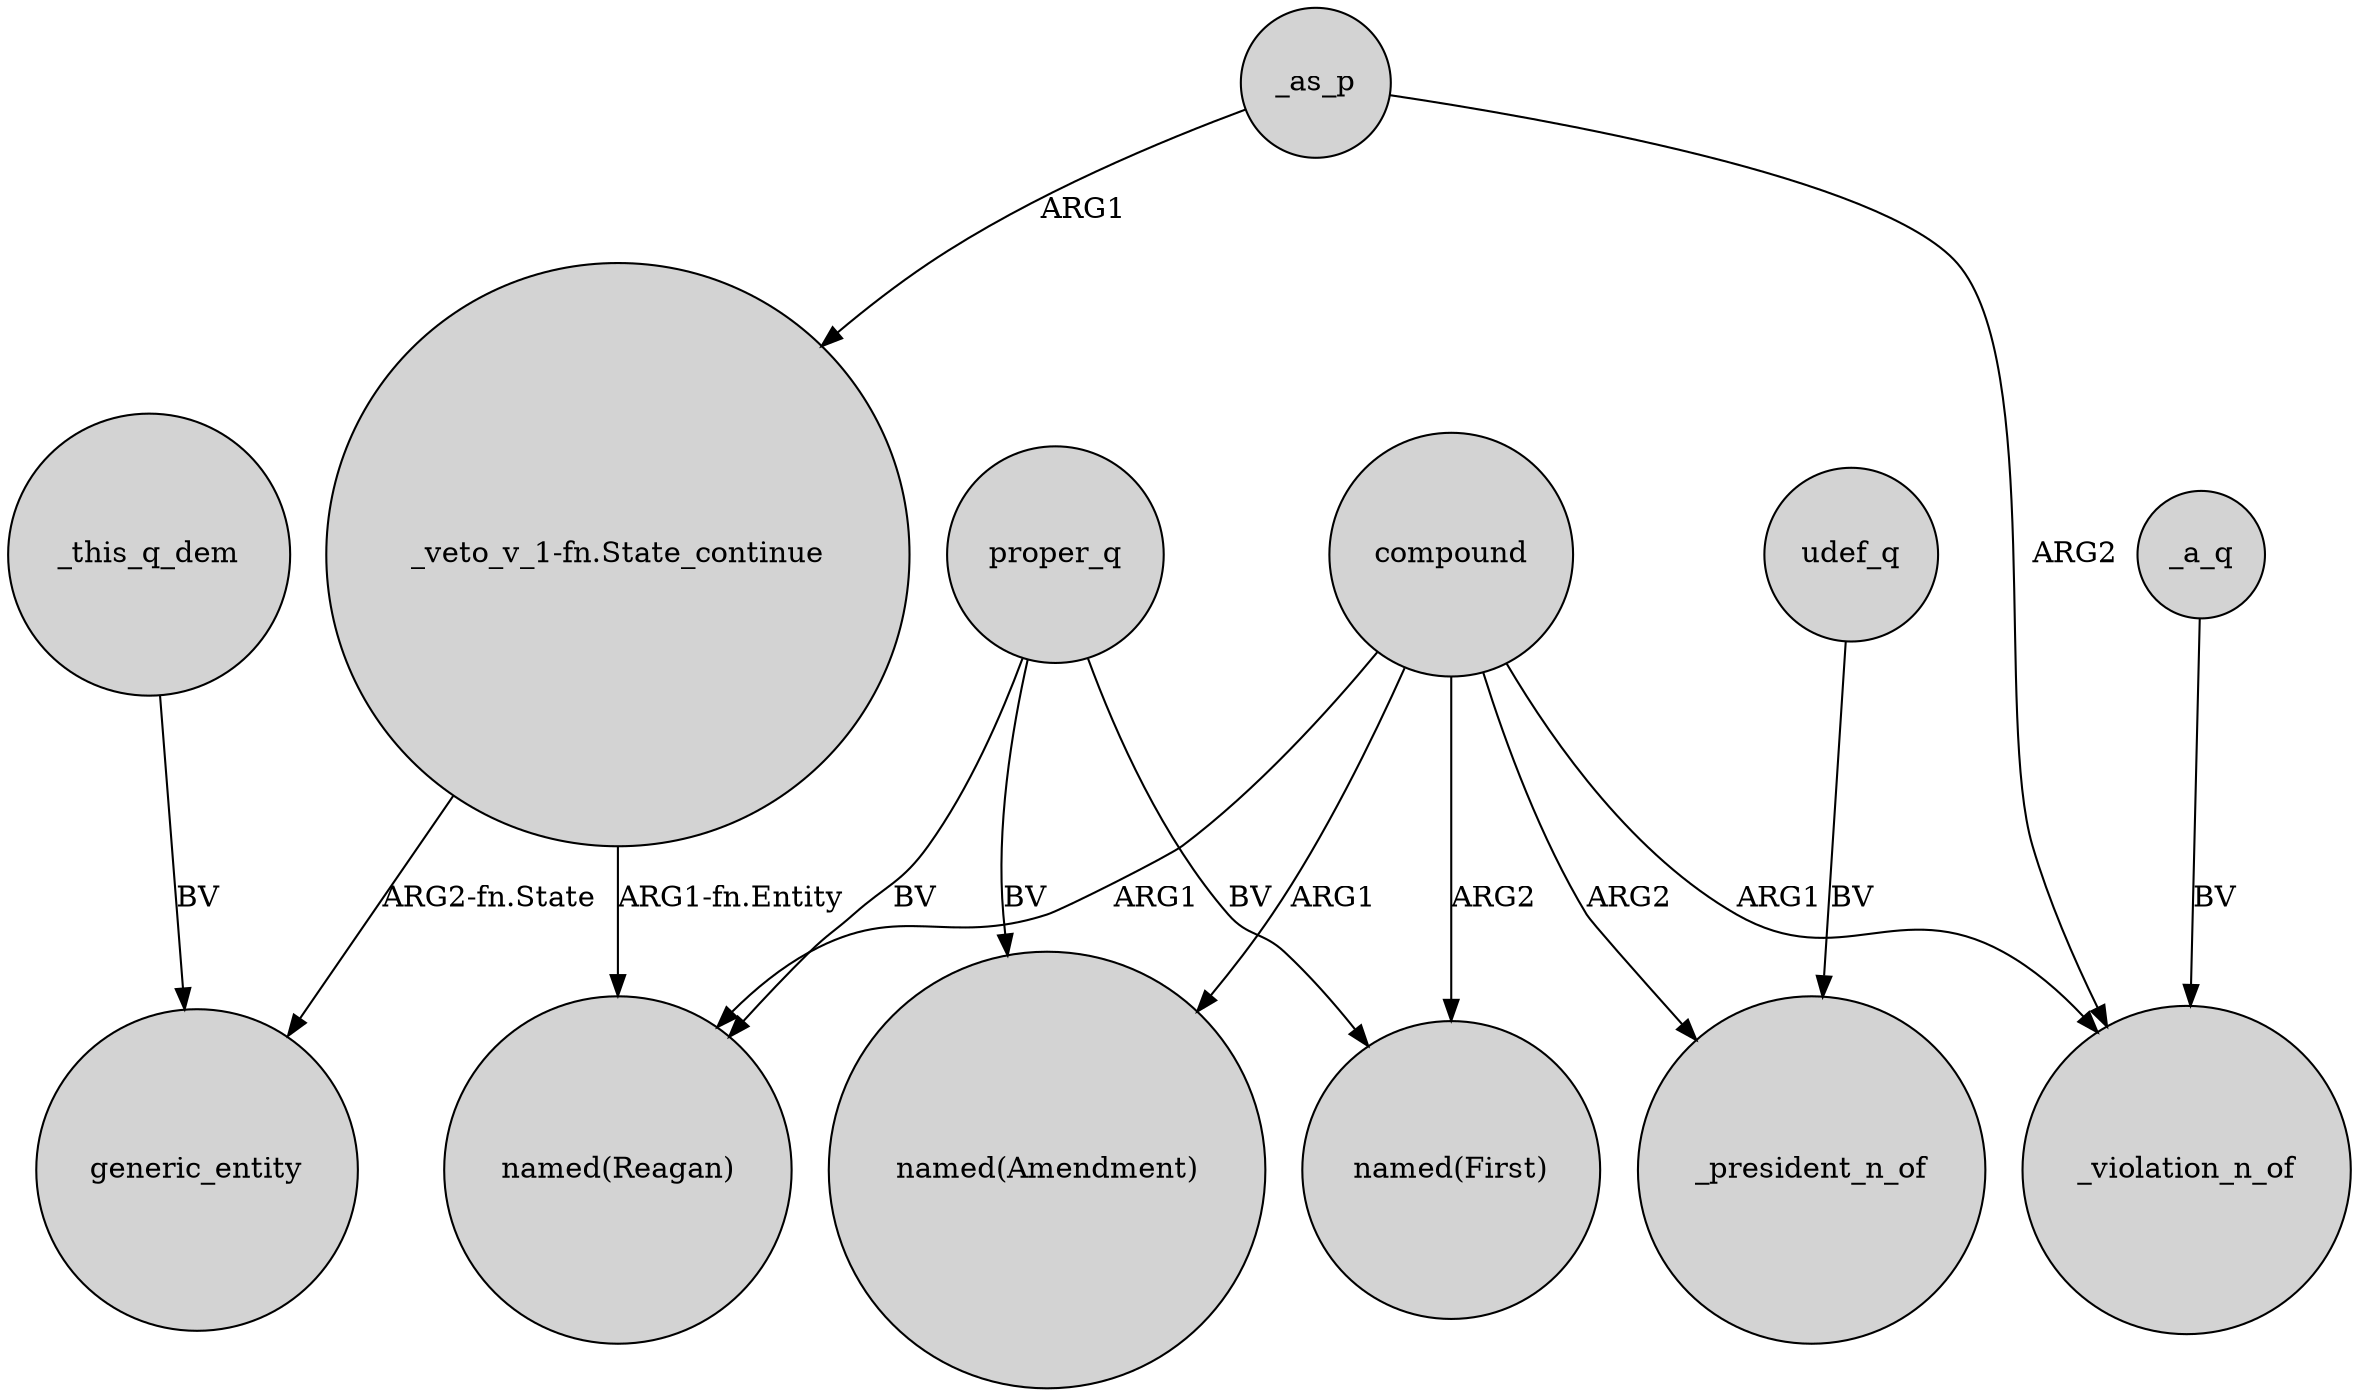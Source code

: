 digraph {
	node [shape=circle style=filled]
	proper_q -> "named(First)" [label=BV]
	"_veto_v_1-fn.State_continue" -> "named(Reagan)" [label="ARG1-fn.Entity"]
	compound -> "named(Reagan)" [label=ARG1]
	proper_q -> "named(Reagan)" [label=BV]
	compound -> "named(Amendment)" [label=ARG1]
	compound -> _president_n_of [label=ARG2]
	_a_q -> _violation_n_of [label=BV]
	proper_q -> "named(Amendment)" [label=BV]
	udef_q -> _president_n_of [label=BV]
	compound -> _violation_n_of [label=ARG1]
	_as_p -> "_veto_v_1-fn.State_continue" [label=ARG1]
	_as_p -> _violation_n_of [label=ARG2]
	compound -> "named(First)" [label=ARG2]
	_this_q_dem -> generic_entity [label=BV]
	"_veto_v_1-fn.State_continue" -> generic_entity [label="ARG2-fn.State"]
}
